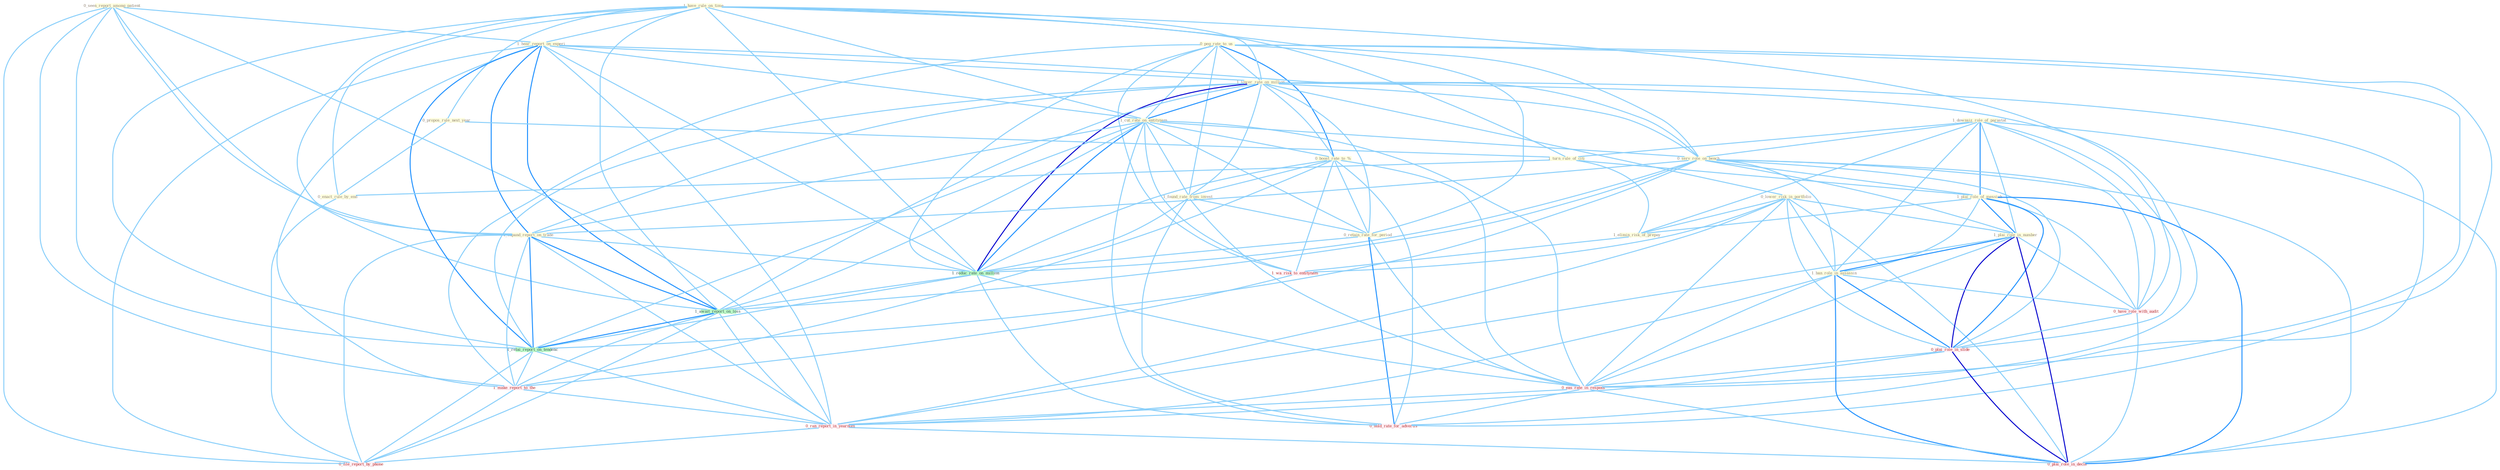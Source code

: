 Graph G{ 
    node
    [shape=polygon,style=filled,width=.5,height=.06,color="#BDFCC9",fixedsize=true,fontsize=4,
    fontcolor="#2f4f4f"];
    {node
    [color="#ffffe0", fontcolor="#8b7d6b"] "0_peg_rate_to_us " "0_seen_report_among_patient " "1_have_rule_on_time " "1_hear_report_on_experi " "1_downsiz_role_of_parastat " "1_lower_rate_on_million " "1_cut_rate_on_entitynam " "0_propos_rule_next_year " "1_turn_rule_of_citi " "0_enact_rule_by_end " "0_lower_risk_in_portfolio " "0_boost_rate_to_% " "1_found_rate_from_invest " "0_serv_role_on_bench " "1_plai_role_of_messiah " "0_retain_rate_for_period " "1_plai_role_in_number " "1_ban_role_in_assassin " "1_elimin_risk_of_prepay " "1_expand_report_on_trade "}
{node [color="#fff0f5", fontcolor="#b22222"] "1_wa_risk_to_entitynam " "0_have_role_with_audit " "0_plai_role_in_slide " "1_make_report_to_the " "0_eas_rate_in_respons " "0_ran_report_in_yearnum " "0_file_report_by_phone " "0_plai_role_in_decis " "0_hold_rate_for_advertis "}
edge [color="#B0E2FF"];

	"0_peg_rate_to_us " -- "1_lower_rate_on_million " [w="1", color="#87cefa" ];
	"0_peg_rate_to_us " -- "1_cut_rate_on_entitynam " [w="1", color="#87cefa" ];
	"0_peg_rate_to_us " -- "0_boost_rate_to_% " [w="2", color="#1e90ff" , len=0.8];
	"0_peg_rate_to_us " -- "1_found_rate_from_invest " [w="1", color="#87cefa" ];
	"0_peg_rate_to_us " -- "0_retain_rate_for_period " [w="1", color="#87cefa" ];
	"0_peg_rate_to_us " -- "1_wa_risk_to_entitynam " [w="1", color="#87cefa" ];
	"0_peg_rate_to_us " -- "1_reduc_rate_on_million " [w="1", color="#87cefa" ];
	"0_peg_rate_to_us " -- "1_make_report_to_the " [w="1", color="#87cefa" ];
	"0_peg_rate_to_us " -- "0_eas_rate_in_respons " [w="1", color="#87cefa" ];
	"0_peg_rate_to_us " -- "0_hold_rate_for_advertis " [w="1", color="#87cefa" ];
	"0_seen_report_among_patient " -- "1_hear_report_on_experi " [w="1", color="#87cefa" ];
	"0_seen_report_among_patient " -- "1_expand_report_on_trade " [w="1", color="#87cefa" ];
	"0_seen_report_among_patient " -- "1_await_report_on_loss " [w="1", color="#87cefa" ];
	"0_seen_report_among_patient " -- "1_relai_report_on_tendenc " [w="1", color="#87cefa" ];
	"0_seen_report_among_patient " -- "1_make_report_to_the " [w="1", color="#87cefa" ];
	"0_seen_report_among_patient " -- "0_ran_report_in_yearnum " [w="1", color="#87cefa" ];
	"0_seen_report_among_patient " -- "0_file_report_by_phone " [w="1", color="#87cefa" ];
	"1_have_rule_on_time " -- "1_hear_report_on_experi " [w="1", color="#87cefa" ];
	"1_have_rule_on_time " -- "1_lower_rate_on_million " [w="1", color="#87cefa" ];
	"1_have_rule_on_time " -- "1_cut_rate_on_entitynam " [w="1", color="#87cefa" ];
	"1_have_rule_on_time " -- "0_propos_rule_next_year " [w="1", color="#87cefa" ];
	"1_have_rule_on_time " -- "1_turn_rule_of_citi " [w="1", color="#87cefa" ];
	"1_have_rule_on_time " -- "0_enact_rule_by_end " [w="1", color="#87cefa" ];
	"1_have_rule_on_time " -- "0_serv_role_on_bench " [w="1", color="#87cefa" ];
	"1_have_rule_on_time " -- "1_expand_report_on_trade " [w="1", color="#87cefa" ];
	"1_have_rule_on_time " -- "0_have_role_with_audit " [w="1", color="#87cefa" ];
	"1_have_rule_on_time " -- "1_reduc_rate_on_million " [w="1", color="#87cefa" ];
	"1_have_rule_on_time " -- "1_await_report_on_loss " [w="1", color="#87cefa" ];
	"1_have_rule_on_time " -- "1_relai_report_on_tendenc " [w="1", color="#87cefa" ];
	"1_hear_report_on_experi " -- "1_lower_rate_on_million " [w="1", color="#87cefa" ];
	"1_hear_report_on_experi " -- "1_cut_rate_on_entitynam " [w="1", color="#87cefa" ];
	"1_hear_report_on_experi " -- "0_serv_role_on_bench " [w="1", color="#87cefa" ];
	"1_hear_report_on_experi " -- "1_expand_report_on_trade " [w="2", color="#1e90ff" , len=0.8];
	"1_hear_report_on_experi " -- "1_reduc_rate_on_million " [w="1", color="#87cefa" ];
	"1_hear_report_on_experi " -- "1_await_report_on_loss " [w="2", color="#1e90ff" , len=0.8];
	"1_hear_report_on_experi " -- "1_relai_report_on_tendenc " [w="2", color="#1e90ff" , len=0.8];
	"1_hear_report_on_experi " -- "1_make_report_to_the " [w="1", color="#87cefa" ];
	"1_hear_report_on_experi " -- "0_ran_report_in_yearnum " [w="1", color="#87cefa" ];
	"1_hear_report_on_experi " -- "0_file_report_by_phone " [w="1", color="#87cefa" ];
	"1_downsiz_role_of_parastat " -- "1_turn_rule_of_citi " [w="1", color="#87cefa" ];
	"1_downsiz_role_of_parastat " -- "0_serv_role_on_bench " [w="1", color="#87cefa" ];
	"1_downsiz_role_of_parastat " -- "1_plai_role_of_messiah " [w="2", color="#1e90ff" , len=0.8];
	"1_downsiz_role_of_parastat " -- "1_plai_role_in_number " [w="1", color="#87cefa" ];
	"1_downsiz_role_of_parastat " -- "1_ban_role_in_assassin " [w="1", color="#87cefa" ];
	"1_downsiz_role_of_parastat " -- "1_elimin_risk_of_prepay " [w="1", color="#87cefa" ];
	"1_downsiz_role_of_parastat " -- "0_have_role_with_audit " [w="1", color="#87cefa" ];
	"1_downsiz_role_of_parastat " -- "0_plai_role_in_slide " [w="1", color="#87cefa" ];
	"1_downsiz_role_of_parastat " -- "0_plai_role_in_decis " [w="1", color="#87cefa" ];
	"1_lower_rate_on_million " -- "1_cut_rate_on_entitynam " [w="2", color="#1e90ff" , len=0.8];
	"1_lower_rate_on_million " -- "0_lower_risk_in_portfolio " [w="1", color="#87cefa" ];
	"1_lower_rate_on_million " -- "0_boost_rate_to_% " [w="1", color="#87cefa" ];
	"1_lower_rate_on_million " -- "1_found_rate_from_invest " [w="1", color="#87cefa" ];
	"1_lower_rate_on_million " -- "0_serv_role_on_bench " [w="1", color="#87cefa" ];
	"1_lower_rate_on_million " -- "0_retain_rate_for_period " [w="1", color="#87cefa" ];
	"1_lower_rate_on_million " -- "1_expand_report_on_trade " [w="1", color="#87cefa" ];
	"1_lower_rate_on_million " -- "1_reduc_rate_on_million " [w="3", color="#0000cd" , len=0.6];
	"1_lower_rate_on_million " -- "1_await_report_on_loss " [w="1", color="#87cefa" ];
	"1_lower_rate_on_million " -- "1_relai_report_on_tendenc " [w="1", color="#87cefa" ];
	"1_lower_rate_on_million " -- "0_eas_rate_in_respons " [w="1", color="#87cefa" ];
	"1_lower_rate_on_million " -- "0_hold_rate_for_advertis " [w="1", color="#87cefa" ];
	"1_cut_rate_on_entitynam " -- "0_boost_rate_to_% " [w="1", color="#87cefa" ];
	"1_cut_rate_on_entitynam " -- "1_found_rate_from_invest " [w="1", color="#87cefa" ];
	"1_cut_rate_on_entitynam " -- "0_serv_role_on_bench " [w="1", color="#87cefa" ];
	"1_cut_rate_on_entitynam " -- "0_retain_rate_for_period " [w="1", color="#87cefa" ];
	"1_cut_rate_on_entitynam " -- "1_expand_report_on_trade " [w="1", color="#87cefa" ];
	"1_cut_rate_on_entitynam " -- "1_wa_risk_to_entitynam " [w="1", color="#87cefa" ];
	"1_cut_rate_on_entitynam " -- "1_reduc_rate_on_million " [w="2", color="#1e90ff" , len=0.8];
	"1_cut_rate_on_entitynam " -- "1_await_report_on_loss " [w="1", color="#87cefa" ];
	"1_cut_rate_on_entitynam " -- "1_relai_report_on_tendenc " [w="1", color="#87cefa" ];
	"1_cut_rate_on_entitynam " -- "0_eas_rate_in_respons " [w="1", color="#87cefa" ];
	"1_cut_rate_on_entitynam " -- "0_hold_rate_for_advertis " [w="1", color="#87cefa" ];
	"0_propos_rule_next_year " -- "1_turn_rule_of_citi " [w="1", color="#87cefa" ];
	"0_propos_rule_next_year " -- "0_enact_rule_by_end " [w="1", color="#87cefa" ];
	"1_turn_rule_of_citi " -- "0_enact_rule_by_end " [w="1", color="#87cefa" ];
	"1_turn_rule_of_citi " -- "1_plai_role_of_messiah " [w="1", color="#87cefa" ];
	"1_turn_rule_of_citi " -- "1_elimin_risk_of_prepay " [w="1", color="#87cefa" ];
	"0_enact_rule_by_end " -- "0_file_report_by_phone " [w="1", color="#87cefa" ];
	"0_lower_risk_in_portfolio " -- "1_plai_role_in_number " [w="1", color="#87cefa" ];
	"0_lower_risk_in_portfolio " -- "1_ban_role_in_assassin " [w="1", color="#87cefa" ];
	"0_lower_risk_in_portfolio " -- "1_elimin_risk_of_prepay " [w="1", color="#87cefa" ];
	"0_lower_risk_in_portfolio " -- "1_wa_risk_to_entitynam " [w="1", color="#87cefa" ];
	"0_lower_risk_in_portfolio " -- "0_plai_role_in_slide " [w="1", color="#87cefa" ];
	"0_lower_risk_in_portfolio " -- "0_eas_rate_in_respons " [w="1", color="#87cefa" ];
	"0_lower_risk_in_portfolio " -- "0_ran_report_in_yearnum " [w="1", color="#87cefa" ];
	"0_lower_risk_in_portfolio " -- "0_plai_role_in_decis " [w="1", color="#87cefa" ];
	"0_boost_rate_to_% " -- "1_found_rate_from_invest " [w="1", color="#87cefa" ];
	"0_boost_rate_to_% " -- "0_retain_rate_for_period " [w="1", color="#87cefa" ];
	"0_boost_rate_to_% " -- "1_wa_risk_to_entitynam " [w="1", color="#87cefa" ];
	"0_boost_rate_to_% " -- "1_reduc_rate_on_million " [w="1", color="#87cefa" ];
	"0_boost_rate_to_% " -- "1_make_report_to_the " [w="1", color="#87cefa" ];
	"0_boost_rate_to_% " -- "0_eas_rate_in_respons " [w="1", color="#87cefa" ];
	"0_boost_rate_to_% " -- "0_hold_rate_for_advertis " [w="1", color="#87cefa" ];
	"1_found_rate_from_invest " -- "0_retain_rate_for_period " [w="1", color="#87cefa" ];
	"1_found_rate_from_invest " -- "1_reduc_rate_on_million " [w="1", color="#87cefa" ];
	"1_found_rate_from_invest " -- "0_eas_rate_in_respons " [w="1", color="#87cefa" ];
	"1_found_rate_from_invest " -- "0_hold_rate_for_advertis " [w="1", color="#87cefa" ];
	"0_serv_role_on_bench " -- "1_plai_role_of_messiah " [w="1", color="#87cefa" ];
	"0_serv_role_on_bench " -- "1_plai_role_in_number " [w="1", color="#87cefa" ];
	"0_serv_role_on_bench " -- "1_ban_role_in_assassin " [w="1", color="#87cefa" ];
	"0_serv_role_on_bench " -- "1_expand_report_on_trade " [w="1", color="#87cefa" ];
	"0_serv_role_on_bench " -- "0_have_role_with_audit " [w="1", color="#87cefa" ];
	"0_serv_role_on_bench " -- "1_reduc_rate_on_million " [w="1", color="#87cefa" ];
	"0_serv_role_on_bench " -- "1_await_report_on_loss " [w="1", color="#87cefa" ];
	"0_serv_role_on_bench " -- "1_relai_report_on_tendenc " [w="1", color="#87cefa" ];
	"0_serv_role_on_bench " -- "0_plai_role_in_slide " [w="1", color="#87cefa" ];
	"0_serv_role_on_bench " -- "0_plai_role_in_decis " [w="1", color="#87cefa" ];
	"1_plai_role_of_messiah " -- "1_plai_role_in_number " [w="2", color="#1e90ff" , len=0.8];
	"1_plai_role_of_messiah " -- "1_ban_role_in_assassin " [w="1", color="#87cefa" ];
	"1_plai_role_of_messiah " -- "1_elimin_risk_of_prepay " [w="1", color="#87cefa" ];
	"1_plai_role_of_messiah " -- "0_have_role_with_audit " [w="1", color="#87cefa" ];
	"1_plai_role_of_messiah " -- "0_plai_role_in_slide " [w="2", color="#1e90ff" , len=0.8];
	"1_plai_role_of_messiah " -- "0_plai_role_in_decis " [w="2", color="#1e90ff" , len=0.8];
	"0_retain_rate_for_period " -- "1_reduc_rate_on_million " [w="1", color="#87cefa" ];
	"0_retain_rate_for_period " -- "0_eas_rate_in_respons " [w="1", color="#87cefa" ];
	"0_retain_rate_for_period " -- "0_hold_rate_for_advertis " [w="2", color="#1e90ff" , len=0.8];
	"1_plai_role_in_number " -- "1_ban_role_in_assassin " [w="2", color="#1e90ff" , len=0.8];
	"1_plai_role_in_number " -- "0_have_role_with_audit " [w="1", color="#87cefa" ];
	"1_plai_role_in_number " -- "0_plai_role_in_slide " [w="3", color="#0000cd" , len=0.6];
	"1_plai_role_in_number " -- "0_eas_rate_in_respons " [w="1", color="#87cefa" ];
	"1_plai_role_in_number " -- "0_ran_report_in_yearnum " [w="1", color="#87cefa" ];
	"1_plai_role_in_number " -- "0_plai_role_in_decis " [w="3", color="#0000cd" , len=0.6];
	"1_ban_role_in_assassin " -- "0_have_role_with_audit " [w="1", color="#87cefa" ];
	"1_ban_role_in_assassin " -- "0_plai_role_in_slide " [w="2", color="#1e90ff" , len=0.8];
	"1_ban_role_in_assassin " -- "0_eas_rate_in_respons " [w="1", color="#87cefa" ];
	"1_ban_role_in_assassin " -- "0_ran_report_in_yearnum " [w="1", color="#87cefa" ];
	"1_ban_role_in_assassin " -- "0_plai_role_in_decis " [w="2", color="#1e90ff" , len=0.8];
	"1_elimin_risk_of_prepay " -- "1_wa_risk_to_entitynam " [w="1", color="#87cefa" ];
	"1_expand_report_on_trade " -- "1_reduc_rate_on_million " [w="1", color="#87cefa" ];
	"1_expand_report_on_trade " -- "1_await_report_on_loss " [w="2", color="#1e90ff" , len=0.8];
	"1_expand_report_on_trade " -- "1_relai_report_on_tendenc " [w="2", color="#1e90ff" , len=0.8];
	"1_expand_report_on_trade " -- "1_make_report_to_the " [w="1", color="#87cefa" ];
	"1_expand_report_on_trade " -- "0_ran_report_in_yearnum " [w="1", color="#87cefa" ];
	"1_expand_report_on_trade " -- "0_file_report_by_phone " [w="1", color="#87cefa" ];
	"1_wa_risk_to_entitynam " -- "1_make_report_to_the " [w="1", color="#87cefa" ];
	"0_have_role_with_audit " -- "0_plai_role_in_slide " [w="1", color="#87cefa" ];
	"0_have_role_with_audit " -- "0_plai_role_in_decis " [w="1", color="#87cefa" ];
	"1_reduc_rate_on_million " -- "1_await_report_on_loss " [w="1", color="#87cefa" ];
	"1_reduc_rate_on_million " -- "1_relai_report_on_tendenc " [w="1", color="#87cefa" ];
	"1_reduc_rate_on_million " -- "0_eas_rate_in_respons " [w="1", color="#87cefa" ];
	"1_reduc_rate_on_million " -- "0_hold_rate_for_advertis " [w="1", color="#87cefa" ];
	"1_await_report_on_loss " -- "1_relai_report_on_tendenc " [w="2", color="#1e90ff" , len=0.8];
	"1_await_report_on_loss " -- "1_make_report_to_the " [w="1", color="#87cefa" ];
	"1_await_report_on_loss " -- "0_ran_report_in_yearnum " [w="1", color="#87cefa" ];
	"1_await_report_on_loss " -- "0_file_report_by_phone " [w="1", color="#87cefa" ];
	"1_relai_report_on_tendenc " -- "1_make_report_to_the " [w="1", color="#87cefa" ];
	"1_relai_report_on_tendenc " -- "0_ran_report_in_yearnum " [w="1", color="#87cefa" ];
	"1_relai_report_on_tendenc " -- "0_file_report_by_phone " [w="1", color="#87cefa" ];
	"0_plai_role_in_slide " -- "0_eas_rate_in_respons " [w="1", color="#87cefa" ];
	"0_plai_role_in_slide " -- "0_ran_report_in_yearnum " [w="1", color="#87cefa" ];
	"0_plai_role_in_slide " -- "0_plai_role_in_decis " [w="3", color="#0000cd" , len=0.6];
	"1_make_report_to_the " -- "0_ran_report_in_yearnum " [w="1", color="#87cefa" ];
	"1_make_report_to_the " -- "0_file_report_by_phone " [w="1", color="#87cefa" ];
	"0_eas_rate_in_respons " -- "0_ran_report_in_yearnum " [w="1", color="#87cefa" ];
	"0_eas_rate_in_respons " -- "0_plai_role_in_decis " [w="1", color="#87cefa" ];
	"0_eas_rate_in_respons " -- "0_hold_rate_for_advertis " [w="1", color="#87cefa" ];
	"0_ran_report_in_yearnum " -- "0_file_report_by_phone " [w="1", color="#87cefa" ];
	"0_ran_report_in_yearnum " -- "0_plai_role_in_decis " [w="1", color="#87cefa" ];
}